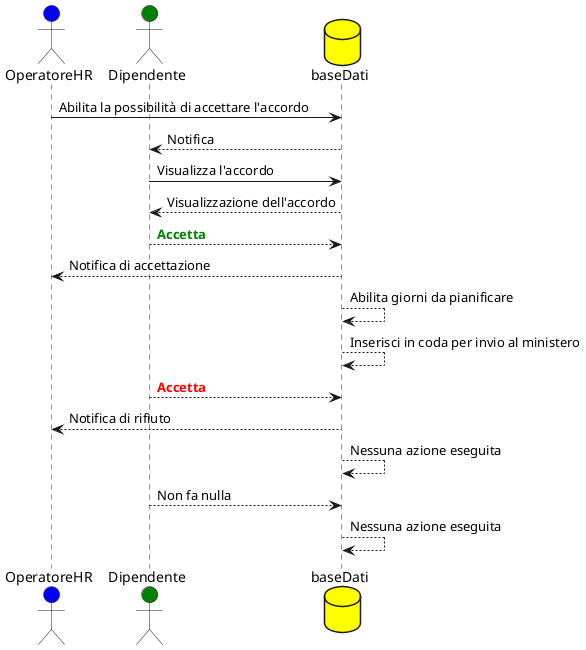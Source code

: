 @startuml

actor OperatoreHR #blue
actor Dipendente #green
database baseDati  #yellow

OperatoreHR -> baseDati : Abilita la possibilità di accettare l'accordo
baseDati --> Dipendente : Notifica

Dipendente -> baseDati : Visualizza l'accordo
baseDati --> Dipendente : Visualizzazione dell'accordo

Dipendente --> baseDati : <font color=green><b>Accetta</b>
baseDati --> OperatoreHR : Notifica di accettazione
baseDati --> baseDati : Abilita giorni da pianificare
baseDati --> baseDati : Inserisci in coda per invio al ministero

Dipendente --> baseDati : <font color=red><b>Accetta</b>
baseDati --> OperatoreHR : Notifica di rifiuto
baseDati --> baseDati : Nessuna azione eseguita

Dipendente --> baseDati : Non fa nulla
baseDati --> baseDati : Nessuna azione eseguita

@enduml
@startuml
actor OperatoreHR #blue
actor Dipendente #green
database baseDati #yellow

usecase "Richiesta adesione Smart Working" as SW

OperatoreHR --> SW : "Abilita la possibilità di accettare l'accordo"
SW --> Dipendente : Notifica

Dipendente --> SW : "Visualizza l'accordo"
SW --> Dipendente : "Visualizzazione dell'accordo"

Dipendente -> "Accetta"
"Accetta" --> SW : "Accetta"
SW --> OperatoreHR : "Notifica di accettazione"
SW --> baseDati : "Abilita giorni da pianificare"
SW --> baseDati : "Inserisci in coda per invio al ministero"


@enduml

@startuml
actor OperatoreHR #blue
actor Dipendente #green
actor ResponsabilePersonale #orange
database baseDati #yellow
Boundary HRIS 
Boundary RAIPERME 



OperatoreHR -right-> HRIS : "Accede"
OperatoreHR -down-> HRIS : "Parametrizza l'accordo"
HRIS -right-> Dipendente : "Invia la notifica via mail"
HRIS -right-> RAIPERME : "Mette in visione l'accordo"

Dipendente -right-> RAIPERME : "Accede al sistema di gestione"
Dipendente -right-> RAIPERME : "Visualizza l'accordo"
Dipendente -right-> RAIPERME : "Sottoscrive/rifiuta l'accordo"
Dipendente -right-> RAIPERME : "Visualizza area personale"

RAIPERME -down-> ResponsabilePersonale : "Notifica della scelta del dipendente"
OperatoreHR -right-> HRIS : "Visualizza situazione aggiornata"
OperatoreHR -right-> HRIS : "Visualizza documento sottoscritto"
@enduml